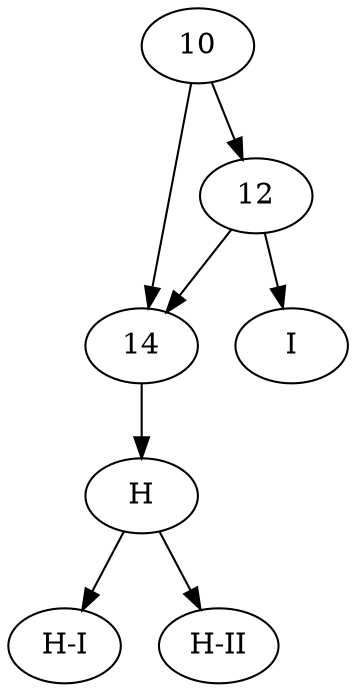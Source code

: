 digraph {
	10
	12
	14
	H
	I
	"H-I"
	"H-II"
	10 -> 12
	10 -> 14
	12 -> 14
	12 -> I
	14 -> H
	H -> "H-I"
	H -> "H-II"
}
